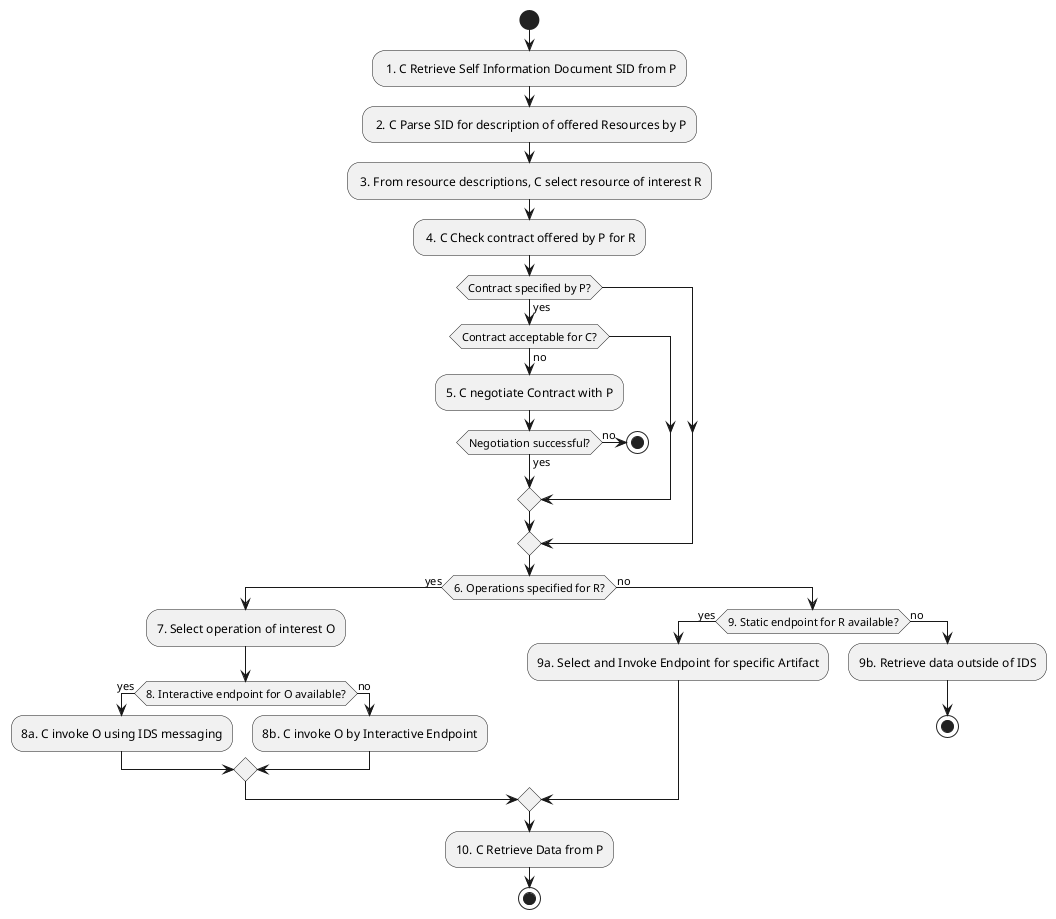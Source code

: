 @startuml

start

: 1. C Retrieve Self Information Document SID from P;
: 2. C Parse SID for description of offered Resources by P;
: 3. From resource descriptions, C select resource of interest R;
: 4. C Check contract offered by P for R;

if (Contract specified by P?) then (yes)
    if (Contract acceptable for C?) then (no)
        :5. C negotiate Contract with P;

        if (Negotiation successful?) then (yes)
            else (no)
                stop
        endif
    endif
endif


if (6. Operations specified for R?) then (yes)
    :7. Select operation of interest O;

        if (8. Interactive endpoint for O available?) then (yes)
            :8a. C invoke O using IDS messaging;
        else (no)
            :8b. C invoke O by Interactive Endpoint;
        endif

    else (no)

        if (9. Static endpoint for R available?) then (yes)
            :9a. Select and Invoke Endpoint for specific Artifact;
        else (no)
            :9b. Retrieve data outside of IDS;
            stop
        endif

endif

:10. C Retrieve Data from P;

stop

@enduml